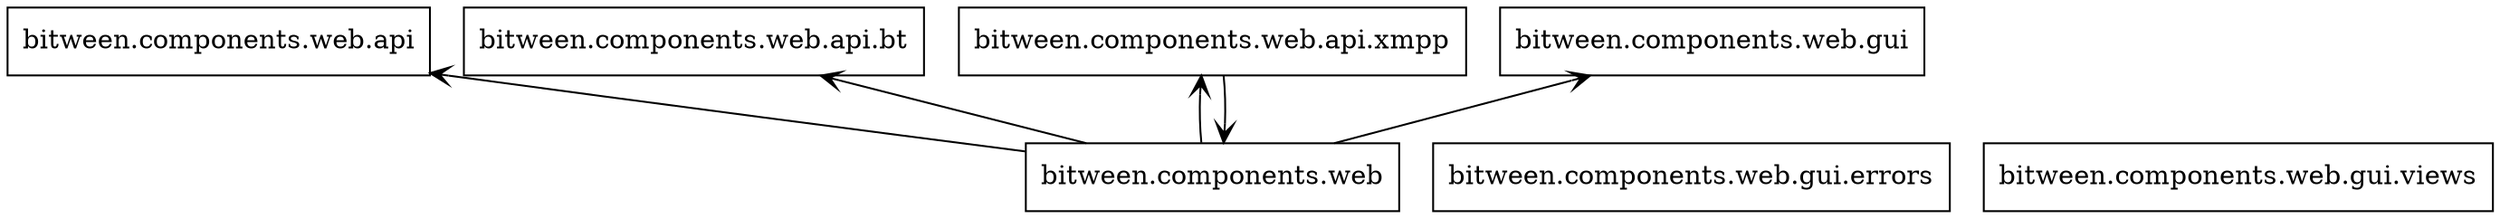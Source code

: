 digraph "packages_web" {
charset="utf-8"
rankdir=BT
"0" [label="bitween.components.web", shape="box"];
"1" [label="bitween.components.web.api", shape="box"];
"2" [label="bitween.components.web.api.bt", shape="box"];
"3" [label="bitween.components.web.api.xmpp", shape="box"];
"4" [label="bitween.components.web.gui", shape="box"];
"5" [label="bitween.components.web.gui.errors", shape="box"];
"6" [label="bitween.components.web.gui.views", shape="box"];
"0" -> "1" [arrowhead="open", arrowtail="none"];
"0" -> "2" [arrowhead="open", arrowtail="none"];
"0" -> "3" [arrowhead="open", arrowtail="none"];
"0" -> "4" [arrowhead="open", arrowtail="none"];
"3" -> "0" [arrowhead="open", arrowtail="none"];
}
